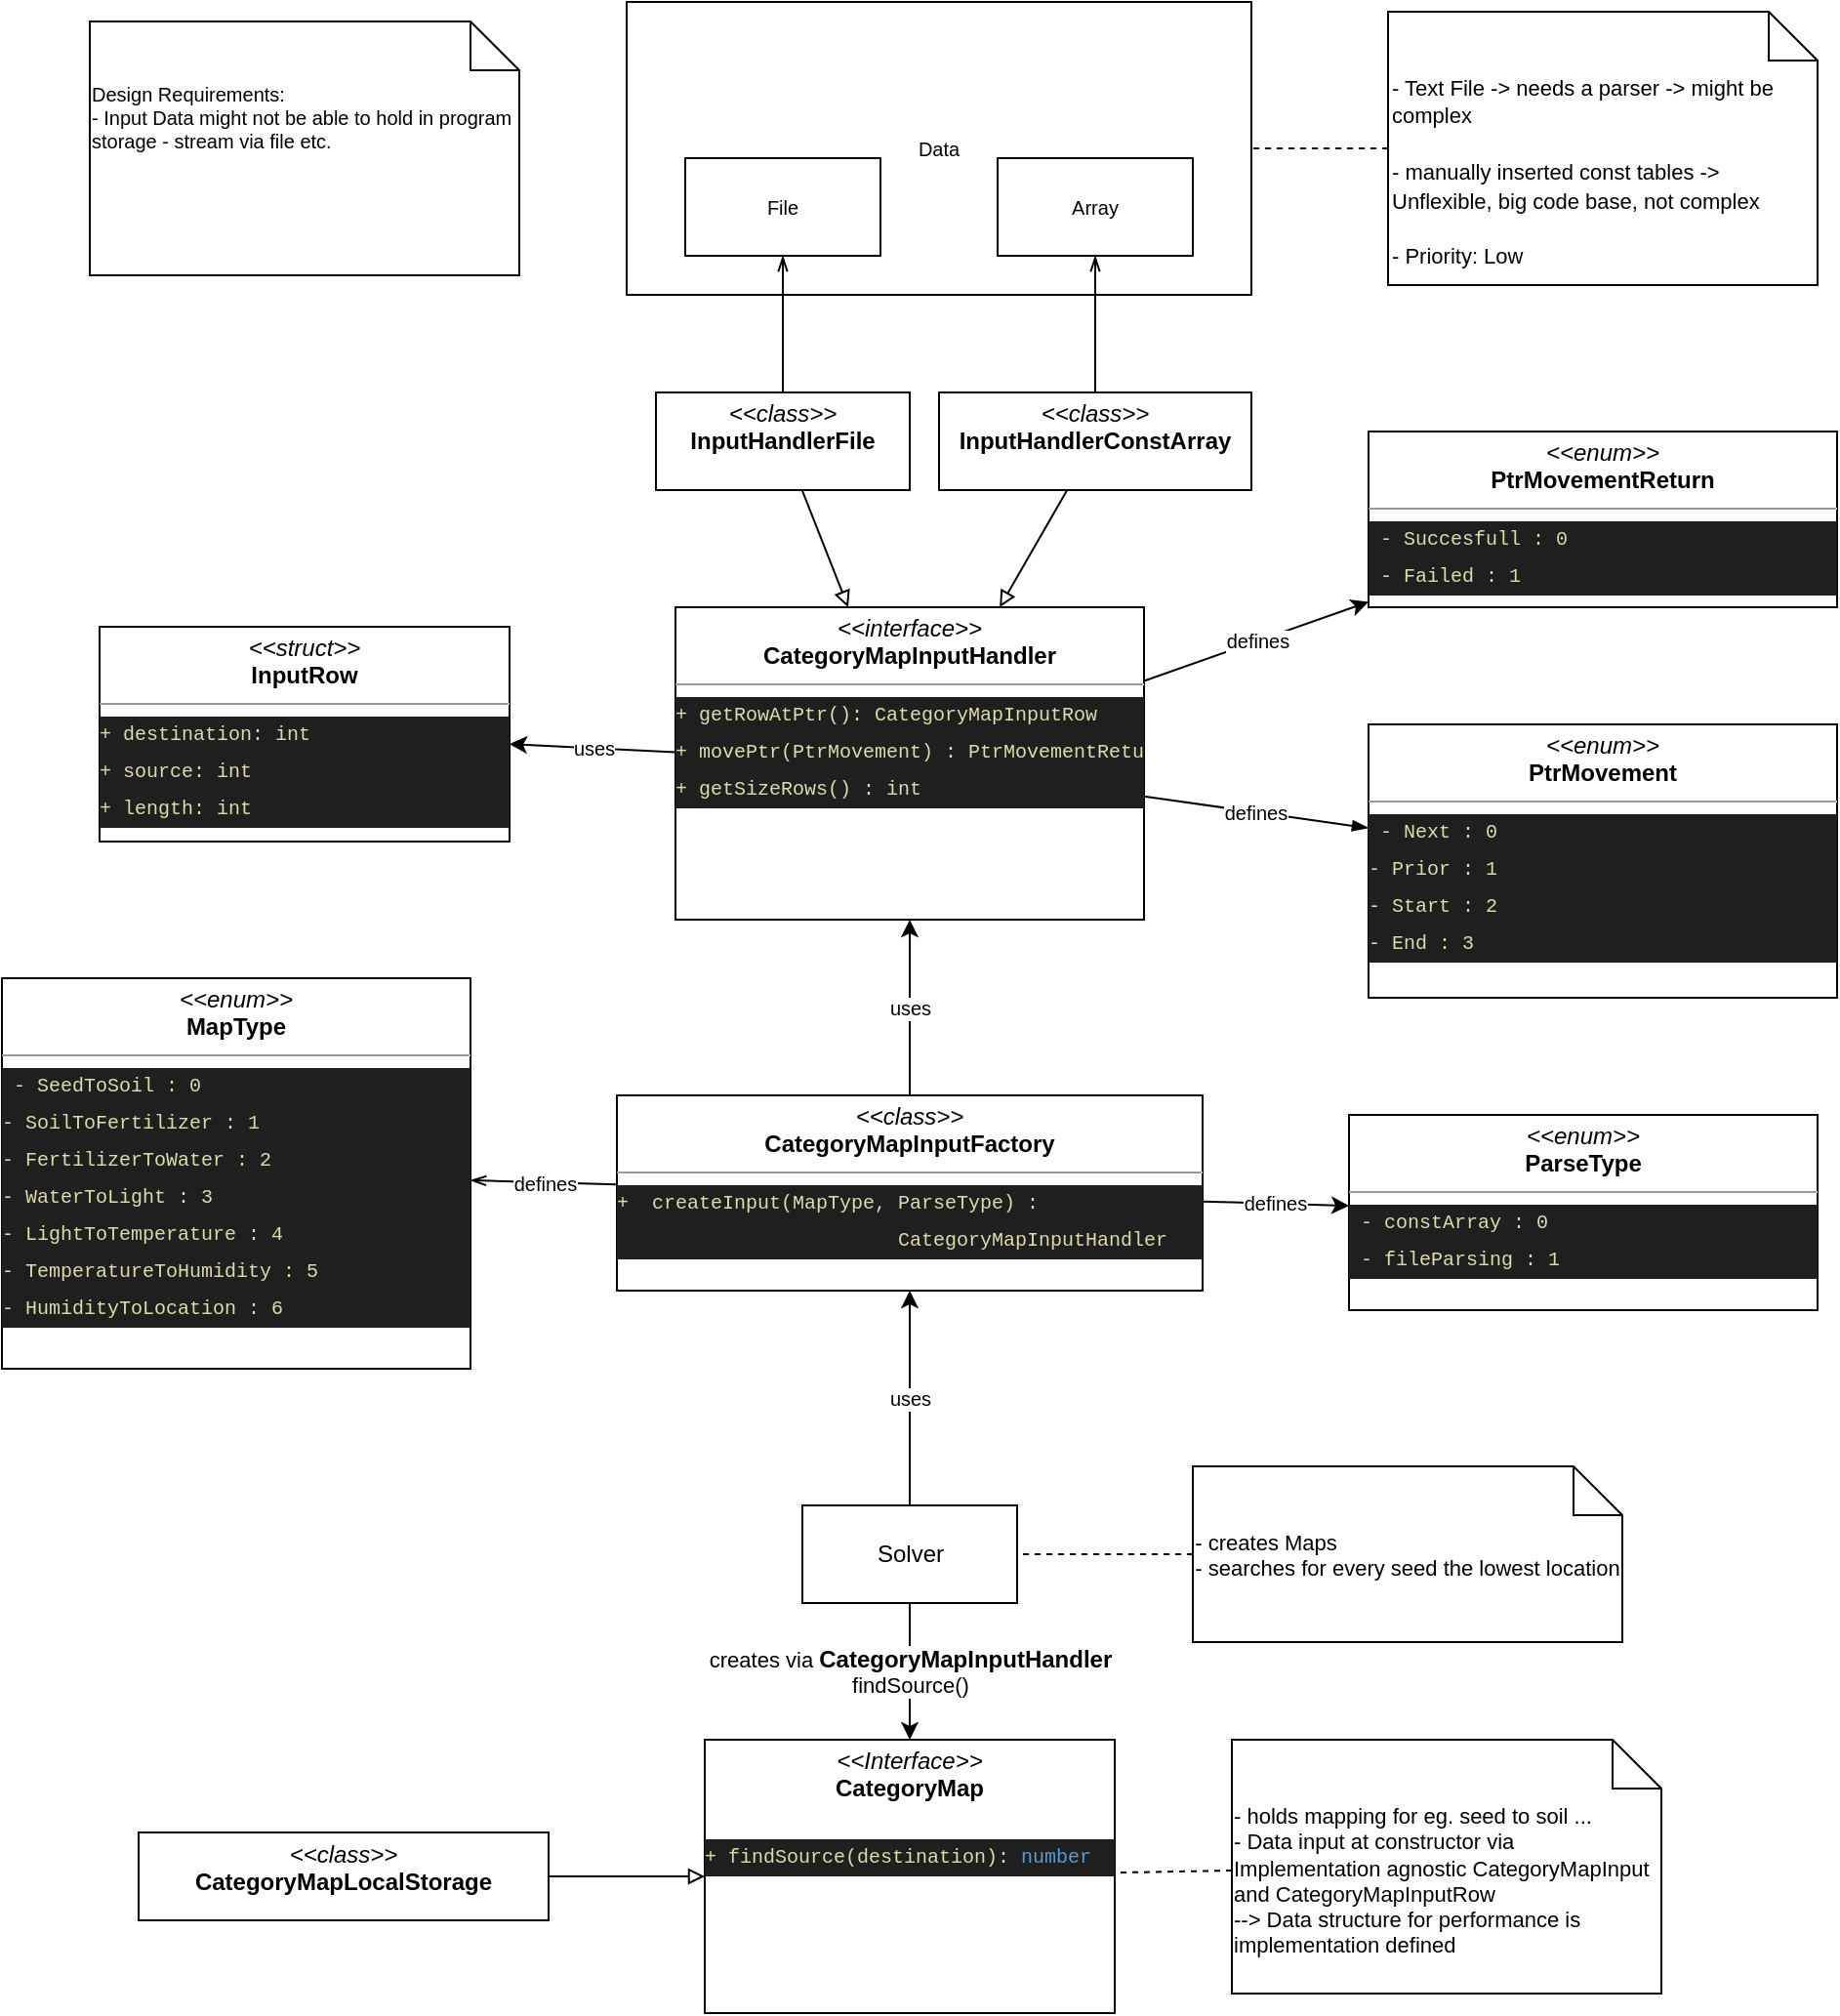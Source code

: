 <mxfile>
    <diagram id="YzUoQij953maOpbc3Z_9" name="Page-1">
        <mxGraphModel dx="2153" dy="2266" grid="1" gridSize="10" guides="1" tooltips="1" connect="1" arrows="1" fold="1" page="1" pageScale="1" pageWidth="850" pageHeight="1100" math="0" shadow="0">
            <root>
                <mxCell id="0"/>
                <mxCell id="1" parent="0"/>
                <mxCell id="7" value="creates via&amp;nbsp;&lt;b style=&quot;font-size: 12px;&quot;&gt;CategoryMapInputHandler&lt;/b&gt;&lt;br&gt;findSource()" style="edgeStyle=none;html=1;" parent="1" target="30" edge="1">
                    <mxGeometry relative="1" as="geometry">
                        <mxPoint x="425" y="310" as="sourcePoint"/>
                        <mxPoint x="425" y="380" as="targetPoint"/>
                        <mxPoint as="offset"/>
                    </mxGeometry>
                </mxCell>
                <mxCell id="40" value="uses" style="edgeStyle=none;html=1;fontSize=10;" parent="1" source="3" target="42" edge="1">
                    <mxGeometry relative="1" as="geometry"/>
                </mxCell>
                <mxCell id="3" value="Solver" style="html=1;" parent="1" vertex="1">
                    <mxGeometry x="370" y="260" width="110" height="50" as="geometry"/>
                </mxCell>
                <mxCell id="13" style="edgeStyle=none;html=1;dashed=1;endArrow=none;endFill=0;" parent="1" source="11" target="3" edge="1">
                    <mxGeometry relative="1" as="geometry"/>
                </mxCell>
                <mxCell id="11" value="&lt;div style=&quot;text-align: left;&quot;&gt;&lt;span style=&quot;font-size: 11px; background-color: initial;&quot;&gt;- creates Maps&lt;/span&gt;&lt;/div&gt;&lt;span style=&quot;font-size: 11px;&quot;&gt;&lt;div style=&quot;text-align: left;&quot;&gt;&lt;span style=&quot;background-color: initial;&quot;&gt;- searches for every seed the lowest location&lt;/span&gt;&lt;/div&gt;&lt;/span&gt;" style="shape=note2;boundedLbl=1;whiteSpace=wrap;html=1;size=25;verticalAlign=top;align=center;" parent="1" vertex="1">
                    <mxGeometry x="570" y="240" width="220" height="90" as="geometry"/>
                </mxCell>
                <mxCell id="15" style="edgeStyle=none;html=1;dashed=1;endArrow=none;endFill=0;" parent="1" source="14" target="30" edge="1">
                    <mxGeometry relative="1" as="geometry">
                        <mxPoint x="480" y="405" as="targetPoint"/>
                    </mxGeometry>
                </mxCell>
                <mxCell id="14" value="&lt;div style=&quot;text-align: left;&quot;&gt;&lt;span style=&quot;font-size: 11px; background-color: initial;&quot;&gt;- holds mapping for eg. seed to soil ...&lt;/span&gt;&lt;/div&gt;&lt;span style=&quot;font-size: 11px;&quot;&gt;&lt;div style=&quot;text-align: left;&quot;&gt;&lt;span style=&quot;background-color: initial;&quot;&gt;- Data input at constructor via Implementation agnostic CategoryMapInput and CategoryMapInputRow&lt;/span&gt;&lt;/div&gt;&lt;div style=&quot;text-align: left;&quot;&gt;&lt;span style=&quot;background-color: initial;&quot;&gt;--&amp;gt; Data structure for performance is implementation defined&lt;/span&gt;&lt;/div&gt;&lt;div style=&quot;text-align: left;&quot;&gt;&lt;br&gt;&lt;/div&gt;&lt;/span&gt;" style="shape=note2;boundedLbl=1;whiteSpace=wrap;html=1;size=25;verticalAlign=top;align=center;" parent="1" vertex="1">
                    <mxGeometry x="590" y="380" width="220" height="130" as="geometry"/>
                </mxCell>
                <mxCell id="23" value="&lt;div style=&quot;&quot;&gt;&lt;span style=&quot;font-size: 11px; background-color: initial;&quot;&gt;- Text File -&amp;gt; needs a parser -&amp;gt; might be complex&lt;/span&gt;&lt;/div&gt;&lt;div style=&quot;&quot;&gt;&lt;span style=&quot;font-size: 11px;&quot;&gt;&lt;br&gt;&lt;/span&gt;&lt;/div&gt;&lt;span style=&quot;font-size: 11px;&quot;&gt;- manually inserted const tables -&amp;gt; Unflexible, big code base, not complex&lt;/span&gt;&lt;br&gt;&lt;br&gt;&lt;div style=&quot;&quot;&gt;&lt;span style=&quot;font-size: 11px; background-color: initial;&quot;&gt;- Priority: Low&lt;/span&gt;&lt;/div&gt;" style="shape=note2;boundedLbl=1;whiteSpace=wrap;html=1;size=25;verticalAlign=top;align=left;" parent="1" vertex="1">
                    <mxGeometry x="670" y="-505" width="220" height="140" as="geometry"/>
                </mxCell>
                <mxCell id="24" style="edgeStyle=none;html=1;dashed=1;endArrow=none;endFill=0;" parent="1" source="23" target="35" edge="1">
                    <mxGeometry relative="1" as="geometry">
                        <mxPoint x="580" y="295" as="sourcePoint"/>
                        <mxPoint x="370" y="165" as="targetPoint"/>
                    </mxGeometry>
                </mxCell>
                <mxCell id="30" value="&lt;p style=&quot;margin:0px;margin-top:4px;text-align:center;&quot;&gt;&lt;i&gt;&amp;lt;&amp;lt;Interface&amp;gt;&amp;gt;&lt;/i&gt;&lt;br&gt;&lt;b&gt;CategoryMap&lt;/b&gt;&lt;/p&gt;&lt;p style=&quot;margin:0px;margin-top:4px;text-align:center;&quot;&gt;&lt;b&gt;&lt;br&gt;&lt;/b&gt;&lt;/p&gt;&lt;div style=&quot;background-color: rgb(31, 31, 31); font-family: Consolas, &amp;quot;Courier New&amp;quot;, monospace; line-height: 19px;&quot;&gt;&lt;font style=&quot;font-size: 10px;&quot;&gt;&lt;span style=&quot;color: rgb(220, 220, 170);&quot;&gt;+ findSource(destination): &lt;/span&gt;&lt;font style=&quot;&quot; color=&quot;#569cd6&quot;&gt;number&lt;/font&gt;&lt;/font&gt;&lt;/div&gt;" style="verticalAlign=top;align=left;overflow=fill;fontSize=12;fontFamily=Helvetica;html=1;" parent="1" vertex="1">
                    <mxGeometry x="320" y="380" width="210" height="140" as="geometry"/>
                </mxCell>
                <mxCell id="35" value="Data" style="whiteSpace=wrap;html=1;fontSize=10;" parent="1" vertex="1">
                    <mxGeometry x="280" y="-510" width="320" height="150" as="geometry"/>
                </mxCell>
                <mxCell id="36" value="uses" style="edgeStyle=none;html=1;fontSize=10;" parent="1" source="37" target="38" edge="1">
                    <mxGeometry relative="1" as="geometry"/>
                </mxCell>
                <mxCell id="45" value="defines" style="edgeStyle=none;html=1;fontSize=10;" parent="1" source="37" target="44" edge="1">
                    <mxGeometry relative="1" as="geometry"/>
                </mxCell>
                <mxCell id="64" value="defines" style="edgeStyle=none;html=1;fontSize=10;endArrow=blockThin;endFill=1;" parent="1" source="37" target="63" edge="1">
                    <mxGeometry relative="1" as="geometry"/>
                </mxCell>
                <mxCell id="37" value="&lt;p style=&quot;margin:0px;margin-top:4px;text-align:center;&quot;&gt;&lt;i&gt;&amp;lt;&amp;lt;interface&amp;gt;&amp;gt;&lt;/i&gt;&lt;br&gt;&lt;b&gt;CategoryMapInputHandler&lt;/b&gt;&lt;/p&gt;&lt;hr size=&quot;1&quot;&gt;&lt;div style=&quot;background-color: rgb(31, 31, 31); font-family: Consolas, &amp;quot;Courier New&amp;quot;, monospace; line-height: 19px;&quot;&gt;&lt;font style=&quot;font-size: 10px;&quot;&gt;&lt;span style=&quot;color: rgb(220, 220, 170);&quot;&gt;+ getRowAtPtr(): CategoryMapInputRow&lt;/span&gt;&lt;/font&gt;&lt;/div&gt;&lt;div style=&quot;background-color: rgb(31, 31, 31); font-family: Consolas, &amp;quot;Courier New&amp;quot;, monospace; line-height: 19px;&quot;&gt;&lt;font style=&quot;font-size: 10px;&quot;&gt;&lt;span style=&quot;color: rgb(220, 220, 170);&quot;&gt;+ movePtr(PtrMovement) : PtrMovementReturn&lt;/span&gt;&lt;/font&gt;&lt;/div&gt;&lt;div style=&quot;background-color: rgb(31, 31, 31); font-family: Consolas, &amp;quot;Courier New&amp;quot;, monospace; line-height: 19px;&quot;&gt;&lt;font style=&quot;font-size: 10px;&quot;&gt;&lt;span style=&quot;color: rgb(220, 220, 170);&quot;&gt;+ getSizeRows() : int&lt;/span&gt;&lt;/font&gt;&lt;/div&gt;" style="verticalAlign=top;align=left;overflow=fill;fontSize=12;fontFamily=Helvetica;html=1;" parent="1" vertex="1">
                    <mxGeometry x="305" y="-200" width="240" height="160" as="geometry"/>
                </mxCell>
                <mxCell id="38" value="&lt;p style=&quot;margin:0px;margin-top:4px;text-align:center;&quot;&gt;&lt;i&gt;&amp;lt;&amp;lt;struct&amp;gt;&amp;gt;&lt;/i&gt;&lt;br&gt;&lt;b&gt;InputRow&lt;/b&gt;&lt;/p&gt;&lt;hr size=&quot;1&quot;&gt;&lt;div style=&quot;background-color: rgb(31, 31, 31); font-family: Consolas, &amp;quot;Courier New&amp;quot;, monospace; line-height: 19px;&quot;&gt;&lt;font style=&quot;font-size: 10px;&quot;&gt;&lt;span style=&quot;color: rgb(220, 220, 170);&quot;&gt;+ destination: int&lt;/span&gt;&lt;/font&gt;&lt;/div&gt;&lt;div style=&quot;background-color: rgb(31, 31, 31); font-family: Consolas, &amp;quot;Courier New&amp;quot;, monospace; line-height: 19px;&quot;&gt;&lt;font style=&quot;font-size: 10px;&quot;&gt;&lt;span style=&quot;color: rgb(220, 220, 170);&quot;&gt;+ source: int&lt;/span&gt;&lt;/font&gt;&lt;/div&gt;&lt;div style=&quot;background-color: rgb(31, 31, 31); font-family: Consolas, &amp;quot;Courier New&amp;quot;, monospace; line-height: 19px;&quot;&gt;&lt;font style=&quot;font-size: 10px;&quot;&gt;&lt;span style=&quot;color: rgb(220, 220, 170);&quot;&gt;+ length: int&lt;/span&gt;&lt;/font&gt;&lt;/div&gt;" style="verticalAlign=top;align=left;overflow=fill;fontSize=12;fontFamily=Helvetica;html=1;" parent="1" vertex="1">
                    <mxGeometry x="10" y="-190" width="210" height="110" as="geometry"/>
                </mxCell>
                <mxCell id="46" value="uses" style="edgeStyle=none;html=1;fontSize=10;" parent="1" source="42" target="37" edge="1">
                    <mxGeometry relative="1" as="geometry"/>
                </mxCell>
                <mxCell id="49" value="defines" style="edgeStyle=none;html=1;fontSize=10;" parent="1" source="42" target="47" edge="1">
                    <mxGeometry relative="1" as="geometry"/>
                </mxCell>
                <mxCell id="62" value="defines" style="edgeStyle=none;html=1;fontSize=10;endArrow=openThin;endFill=0;" parent="1" source="42" target="61" edge="1">
                    <mxGeometry relative="1" as="geometry"/>
                </mxCell>
                <mxCell id="42" value="&lt;p style=&quot;margin:0px;margin-top:4px;text-align:center;&quot;&gt;&lt;i&gt;&amp;lt;&amp;lt;class&amp;gt;&amp;gt;&lt;/i&gt;&lt;br&gt;&lt;b&gt;CategoryMapInputFactory&lt;/b&gt;&lt;/p&gt;&lt;hr size=&quot;1&quot;&gt;&lt;div style=&quot;background-color: rgb(31, 31, 31); font-family: Consolas, &amp;quot;Courier New&amp;quot;, monospace; line-height: 19px;&quot;&gt;&lt;font style=&quot;font-size: 10px;&quot;&gt;&lt;span style=&quot;color: rgb(220, 220, 170);&quot;&gt;+&amp;nbsp; createInput(MapType, ParseType) :&amp;nbsp;&lt;/span&gt;&lt;/font&gt;&lt;/div&gt;&lt;div style=&quot;background-color: rgb(31, 31, 31); font-family: Consolas, &amp;quot;Courier New&amp;quot;, monospace; line-height: 19px;&quot;&gt;&lt;font style=&quot;font-size: 10px;&quot;&gt;&lt;span style=&quot;color: rgb(220, 220, 170);&quot;&gt;&lt;span style=&quot;white-space: pre;&quot;&gt;&#9;&lt;/span&gt;&lt;span style=&quot;white-space: pre;&quot;&gt;&#9;&lt;/span&gt;&lt;span style=&quot;white-space: pre;&quot;&gt;&#9;&lt;/span&gt;CategoryMapInputHandler&lt;/span&gt;&lt;/font&gt;&lt;/div&gt;" style="verticalAlign=top;align=left;overflow=fill;fontSize=12;fontFamily=Helvetica;html=1;" parent="1" vertex="1">
                    <mxGeometry x="275" y="50" width="300" height="100" as="geometry"/>
                </mxCell>
                <mxCell id="43" value="&lt;div style=&quot;text-align: left;&quot;&gt;&lt;br&gt;&lt;/div&gt;" style="text;html=1;align=center;verticalAlign=middle;resizable=0;points=[];autosize=1;strokeColor=none;fillColor=none;fontSize=10;" parent="1" vertex="1">
                    <mxGeometry x="70" y="-390" width="20" height="30" as="geometry"/>
                </mxCell>
                <mxCell id="44" value="&lt;p style=&quot;margin:0px;margin-top:4px;text-align:center;&quot;&gt;&lt;i&gt;&amp;lt;&amp;lt;enum&amp;gt;&amp;gt;&lt;/i&gt;&lt;br&gt;&lt;b&gt;PtrMovementReturn&lt;/b&gt;&lt;/p&gt;&lt;hr size=&quot;1&quot;&gt;&lt;div style=&quot;background-color: rgb(31, 31, 31); font-family: Consolas, &amp;quot;Courier New&amp;quot;, monospace; line-height: 19px;&quot;&gt;&lt;font style=&quot;font-size: 10px;&quot;&gt;&lt;span style=&quot;color: rgb(220, 220, 170);&quot;&gt;&amp;nbsp;- Succesfull : 0&lt;/span&gt;&lt;/font&gt;&lt;/div&gt;&lt;div style=&quot;background-color: rgb(31, 31, 31); font-family: Consolas, &amp;quot;Courier New&amp;quot;, monospace; line-height: 19px;&quot;&gt;&lt;font style=&quot;font-size: 10px;&quot;&gt;&lt;span style=&quot;color: rgb(220, 220, 170);&quot;&gt;&amp;nbsp;- Failed : 1&lt;/span&gt;&lt;/font&gt;&lt;/div&gt;" style="verticalAlign=top;align=left;overflow=fill;fontSize=12;fontFamily=Helvetica;html=1;" parent="1" vertex="1">
                    <mxGeometry x="660" y="-290" width="240" height="90" as="geometry"/>
                </mxCell>
                <mxCell id="47" value="&lt;p style=&quot;margin:0px;margin-top:4px;text-align:center;&quot;&gt;&lt;i&gt;&amp;lt;&amp;lt;enum&amp;gt;&amp;gt;&lt;/i&gt;&lt;br&gt;&lt;b&gt;ParseType&lt;/b&gt;&lt;/p&gt;&lt;hr size=&quot;1&quot;&gt;&lt;div style=&quot;background-color: rgb(31, 31, 31); font-family: Consolas, &amp;quot;Courier New&amp;quot;, monospace; line-height: 19px;&quot;&gt;&lt;font style=&quot;font-size: 10px;&quot;&gt;&lt;span style=&quot;color: rgb(220, 220, 170);&quot;&gt;&amp;nbsp;- constArray : 0&lt;/span&gt;&lt;/font&gt;&lt;/div&gt;&lt;div style=&quot;background-color: rgb(31, 31, 31); font-family: Consolas, &amp;quot;Courier New&amp;quot;, monospace; line-height: 19px;&quot;&gt;&lt;font style=&quot;font-size: 10px;&quot;&gt;&lt;span style=&quot;color: rgb(220, 220, 170);&quot;&gt;&amp;nbsp;- fileParsing : 1&lt;/span&gt;&lt;/font&gt;&lt;/div&gt;" style="verticalAlign=top;align=left;overflow=fill;fontSize=12;fontFamily=Helvetica;html=1;" parent="1" vertex="1">
                    <mxGeometry x="650" y="60" width="240" height="100" as="geometry"/>
                </mxCell>
                <mxCell id="51" style="edgeStyle=none;html=1;fontSize=10;endArrow=block;endFill=0;" parent="1" source="50" target="37" edge="1">
                    <mxGeometry relative="1" as="geometry"/>
                </mxCell>
                <mxCell id="56" style="edgeStyle=none;html=1;fontSize=10;endArrow=openThin;endFill=0;" parent="1" source="50" target="55" edge="1">
                    <mxGeometry relative="1" as="geometry"/>
                </mxCell>
                <mxCell id="50" value="&lt;p style=&quot;margin:0px;margin-top:4px;text-align:center;&quot;&gt;&lt;i&gt;&amp;lt;&amp;lt;class&amp;gt;&amp;gt;&lt;/i&gt;&lt;br&gt;&lt;b&gt;InputHandlerConstArray&lt;/b&gt;&lt;/p&gt;" style="verticalAlign=top;align=left;overflow=fill;fontSize=12;fontFamily=Helvetica;html=1;" parent="1" vertex="1">
                    <mxGeometry x="440" y="-310" width="160" height="50" as="geometry"/>
                </mxCell>
                <mxCell id="57" style="edgeStyle=none;html=1;fontSize=10;endArrow=openThin;endFill=0;" parent="1" source="52" target="54" edge="1">
                    <mxGeometry relative="1" as="geometry"/>
                </mxCell>
                <mxCell id="52" value="&lt;p style=&quot;margin:0px;margin-top:4px;text-align:center;&quot;&gt;&lt;i&gt;&amp;lt;&amp;lt;class&amp;gt;&amp;gt;&lt;/i&gt;&lt;br&gt;&lt;b&gt;InputHandlerFile&lt;/b&gt;&lt;/p&gt;" style="verticalAlign=top;align=left;overflow=fill;fontSize=12;fontFamily=Helvetica;html=1;" parent="1" vertex="1">
                    <mxGeometry x="295" y="-310" width="130" height="50" as="geometry"/>
                </mxCell>
                <mxCell id="53" style="edgeStyle=none;html=1;fontSize=10;endArrow=block;endFill=0;" parent="1" source="52" target="37" edge="1">
                    <mxGeometry relative="1" as="geometry">
                        <mxPoint x="607" y="-230" as="sourcePoint"/>
                        <mxPoint x="549.667" y="-190" as="targetPoint"/>
                    </mxGeometry>
                </mxCell>
                <mxCell id="54" value="File" style="whiteSpace=wrap;html=1;fontSize=10;" parent="1" vertex="1">
                    <mxGeometry x="310" y="-430" width="100" height="50" as="geometry"/>
                </mxCell>
                <mxCell id="55" value="Array" style="whiteSpace=wrap;html=1;fontSize=10;" parent="1" vertex="1">
                    <mxGeometry x="470" y="-430" width="100" height="50" as="geometry"/>
                </mxCell>
                <mxCell id="60" style="edgeStyle=none;html=1;fontSize=10;endArrow=block;endFill=0;" parent="1" source="58" target="30" edge="1">
                    <mxGeometry relative="1" as="geometry"/>
                </mxCell>
                <mxCell id="58" value="&lt;p style=&quot;margin:0px;margin-top:4px;text-align:center;&quot;&gt;&lt;i&gt;&amp;lt;&amp;lt;class&amp;gt;&amp;gt;&lt;/i&gt;&lt;br&gt;&lt;b&gt;CategoryMapLocalStorage&lt;/b&gt;&lt;/p&gt;" style="verticalAlign=top;align=left;overflow=fill;fontSize=12;fontFamily=Helvetica;html=1;" parent="1" vertex="1">
                    <mxGeometry x="30" y="427.5" width="210" height="45" as="geometry"/>
                </mxCell>
                <mxCell id="61" value="&lt;p style=&quot;margin:0px;margin-top:4px;text-align:center;&quot;&gt;&lt;i&gt;&amp;lt;&amp;lt;enum&amp;gt;&amp;gt;&lt;/i&gt;&lt;br&gt;&lt;b&gt;MapType&lt;/b&gt;&lt;/p&gt;&lt;hr size=&quot;1&quot;&gt;&lt;div style=&quot;background-color: rgb(31, 31, 31); font-family: Consolas, &amp;quot;Courier New&amp;quot;, monospace; line-height: 19px;&quot;&gt;&lt;font style=&quot;font-size: 10px;&quot;&gt;&lt;span style=&quot;color: rgb(220, 220, 170);&quot;&gt;&amp;nbsp;- SeedToSoil : 0&lt;/span&gt;&lt;/font&gt;&lt;/div&gt;&lt;div style=&quot;background-color: rgb(31, 31, 31); font-family: Consolas, &amp;quot;Courier New&amp;quot;, monospace; line-height: 19px;&quot;&gt;&lt;font style=&quot;font-size: 10px;&quot;&gt;&lt;span style=&quot;color: rgb(220, 220, 170);&quot;&gt;- SoilToFertilizer : 1&lt;/span&gt;&lt;/font&gt;&lt;/div&gt;&lt;div style=&quot;background-color: rgb(31, 31, 31); font-family: Consolas, &amp;quot;Courier New&amp;quot;, monospace; line-height: 19px;&quot;&gt;&lt;font color=&quot;#dcdcaa&quot;&gt;&lt;span style=&quot;font-size: 10px;&quot;&gt;- FertilizerToWater : 2&lt;/span&gt;&lt;/font&gt;&lt;/div&gt;&lt;div style=&quot;background-color: rgb(31, 31, 31); font-family: Consolas, &amp;quot;Courier New&amp;quot;, monospace; line-height: 19px;&quot;&gt;&lt;font color=&quot;#dcdcaa&quot;&gt;&lt;span style=&quot;font-size: 10px;&quot;&gt;- WaterToLight : 3&lt;/span&gt;&lt;/font&gt;&lt;/div&gt;&lt;div style=&quot;background-color: rgb(31, 31, 31); font-family: Consolas, &amp;quot;Courier New&amp;quot;, monospace; line-height: 19px;&quot;&gt;&lt;font color=&quot;#dcdcaa&quot;&gt;&lt;span style=&quot;font-size: 10px;&quot;&gt;- LightToTemperature : 4&lt;/span&gt;&lt;/font&gt;&lt;/div&gt;&lt;div style=&quot;background-color: rgb(31, 31, 31); font-family: Consolas, &amp;quot;Courier New&amp;quot;, monospace; line-height: 19px;&quot;&gt;&lt;font color=&quot;#dcdcaa&quot;&gt;&lt;span style=&quot;font-size: 10px;&quot;&gt;- TemperatureToHumidity : 5&lt;/span&gt;&lt;/font&gt;&lt;/div&gt;&lt;div style=&quot;background-color: rgb(31, 31, 31); font-family: Consolas, &amp;quot;Courier New&amp;quot;, monospace; line-height: 19px;&quot;&gt;&lt;font color=&quot;#dcdcaa&quot;&gt;&lt;span style=&quot;font-size: 10px;&quot;&gt;- HumidityToLocation : 6&lt;/span&gt;&lt;/font&gt;&lt;/div&gt;" style="verticalAlign=top;align=left;overflow=fill;fontSize=12;fontFamily=Helvetica;html=1;" parent="1" vertex="1">
                    <mxGeometry x="-40" y="-10" width="240" height="200" as="geometry"/>
                </mxCell>
                <mxCell id="63" value="&lt;p style=&quot;margin:0px;margin-top:4px;text-align:center;&quot;&gt;&lt;i&gt;&amp;lt;&amp;lt;enum&amp;gt;&amp;gt;&lt;/i&gt;&lt;br&gt;&lt;b&gt;PtrMovement&lt;/b&gt;&lt;/p&gt;&lt;hr size=&quot;1&quot;&gt;&lt;div style=&quot;background-color: rgb(31, 31, 31); font-family: Consolas, &amp;quot;Courier New&amp;quot;, monospace; line-height: 19px;&quot;&gt;&lt;font style=&quot;font-size: 10px;&quot;&gt;&lt;span style=&quot;color: rgb(220, 220, 170);&quot;&gt;&amp;nbsp;- Next : 0&lt;/span&gt;&lt;/font&gt;&lt;/div&gt;&lt;div style=&quot;background-color: rgb(31, 31, 31); font-family: Consolas, &amp;quot;Courier New&amp;quot;, monospace; line-height: 19px;&quot;&gt;&lt;font style=&quot;font-size: 10px;&quot;&gt;&lt;span style=&quot;color: rgb(220, 220, 170);&quot;&gt;- Prior : 1&lt;/span&gt;&lt;/font&gt;&lt;/div&gt;&lt;div style=&quot;background-color: rgb(31, 31, 31); font-family: Consolas, &amp;quot;Courier New&amp;quot;, monospace; line-height: 19px;&quot;&gt;&lt;font style=&quot;font-size: 10px;&quot;&gt;&lt;span style=&quot;color: rgb(220, 220, 170);&quot;&gt;- Start : 2&lt;/span&gt;&lt;/font&gt;&lt;/div&gt;&lt;div style=&quot;background-color: rgb(31, 31, 31); font-family: Consolas, &amp;quot;Courier New&amp;quot;, monospace; line-height: 19px;&quot;&gt;&lt;font style=&quot;font-size: 10px;&quot;&gt;&lt;span style=&quot;color: rgb(220, 220, 170);&quot;&gt;- End : 3&lt;/span&gt;&lt;/font&gt;&lt;/div&gt;" style="verticalAlign=top;align=left;overflow=fill;fontSize=12;fontFamily=Helvetica;html=1;" parent="1" vertex="1">
                    <mxGeometry x="660" y="-140" width="240" height="140" as="geometry"/>
                </mxCell>
                <mxCell id="65" value="&lt;div style=&quot;font-size: 10px; text-align: left;&quot;&gt;&lt;span style=&quot;background-color: initial;&quot;&gt;Design Requirements:&lt;/span&gt;&lt;/div&gt;&lt;div style=&quot;font-size: 10px; text-align: left;&quot;&gt;&lt;span style=&quot;background-color: initial;&quot;&gt;- Input Data might not be able to hold in program storage - stream via file etc.&lt;/span&gt;&lt;/div&gt;" style="shape=note2;boundedLbl=1;whiteSpace=wrap;html=1;size=25;verticalAlign=top;align=center;" vertex="1" parent="1">
                    <mxGeometry x="5" y="-500" width="220" height="130" as="geometry"/>
                </mxCell>
            </root>
        </mxGraphModel>
    </diagram>
</mxfile>